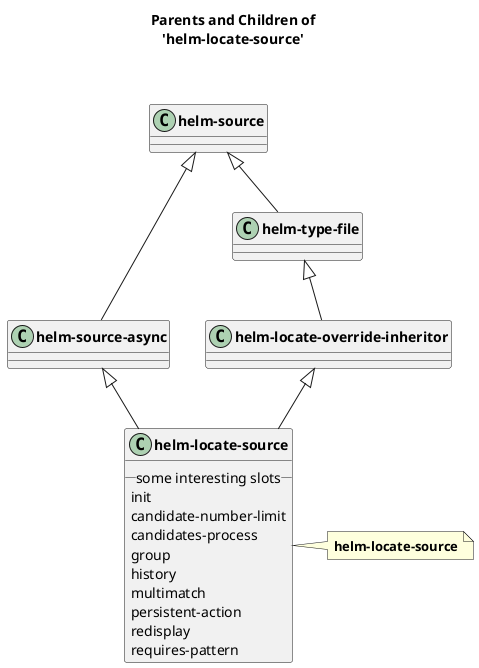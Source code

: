 @startuml
skinparam classFontStyle bold
skinparam captionFontStyle bold
title **Parents and Children of**\n**'helm-locate-source'**\n\n
"helm-source-async" <|-- "helm-locate-source"
"helm-locate-override-inheritor" <|-- "helm-locate-source"
class "helm-source-async"
"helm-source" <|-- "helm-source-async"
class "helm-source"
class "helm-locate-override-inheritor"
"helm-type-file" <|-- "helm-locate-override-inheritor"
class "helm-type-file"
"helm-source" <|-- "helm-type-file"
class "helm-source"
class "helm-locate-source" {
	__ some interesting slots __
	init
	candidate-number-limit
	candidates-process
	group
	history
	multimatch
	persistent-action
	redisplay
	requires-pattern
}
note right of "helm-locate-source"
	**helm-locate-source**
end note
@enduml
